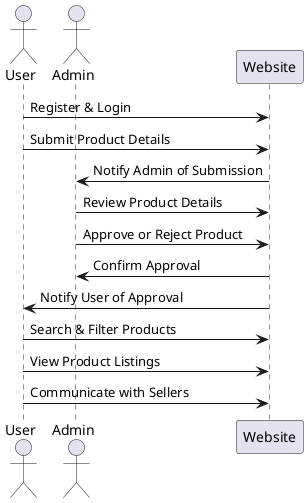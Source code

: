 @startuml   

actor User
actor Admin

User -> Website : Register & Login
User -> Website : Submit Product Details
Website -> Admin : Notify Admin of Submission
Admin -> Website : Review Product Details
Admin -> Website : Approve or Reject Product
Website -> Admin : Confirm Approval
Website -> User : Notify User of Approval
User -> Website : Search & Filter Products
User -> Website : View Product Listings
User -> Website : Communicate with Sellers

@enduml
